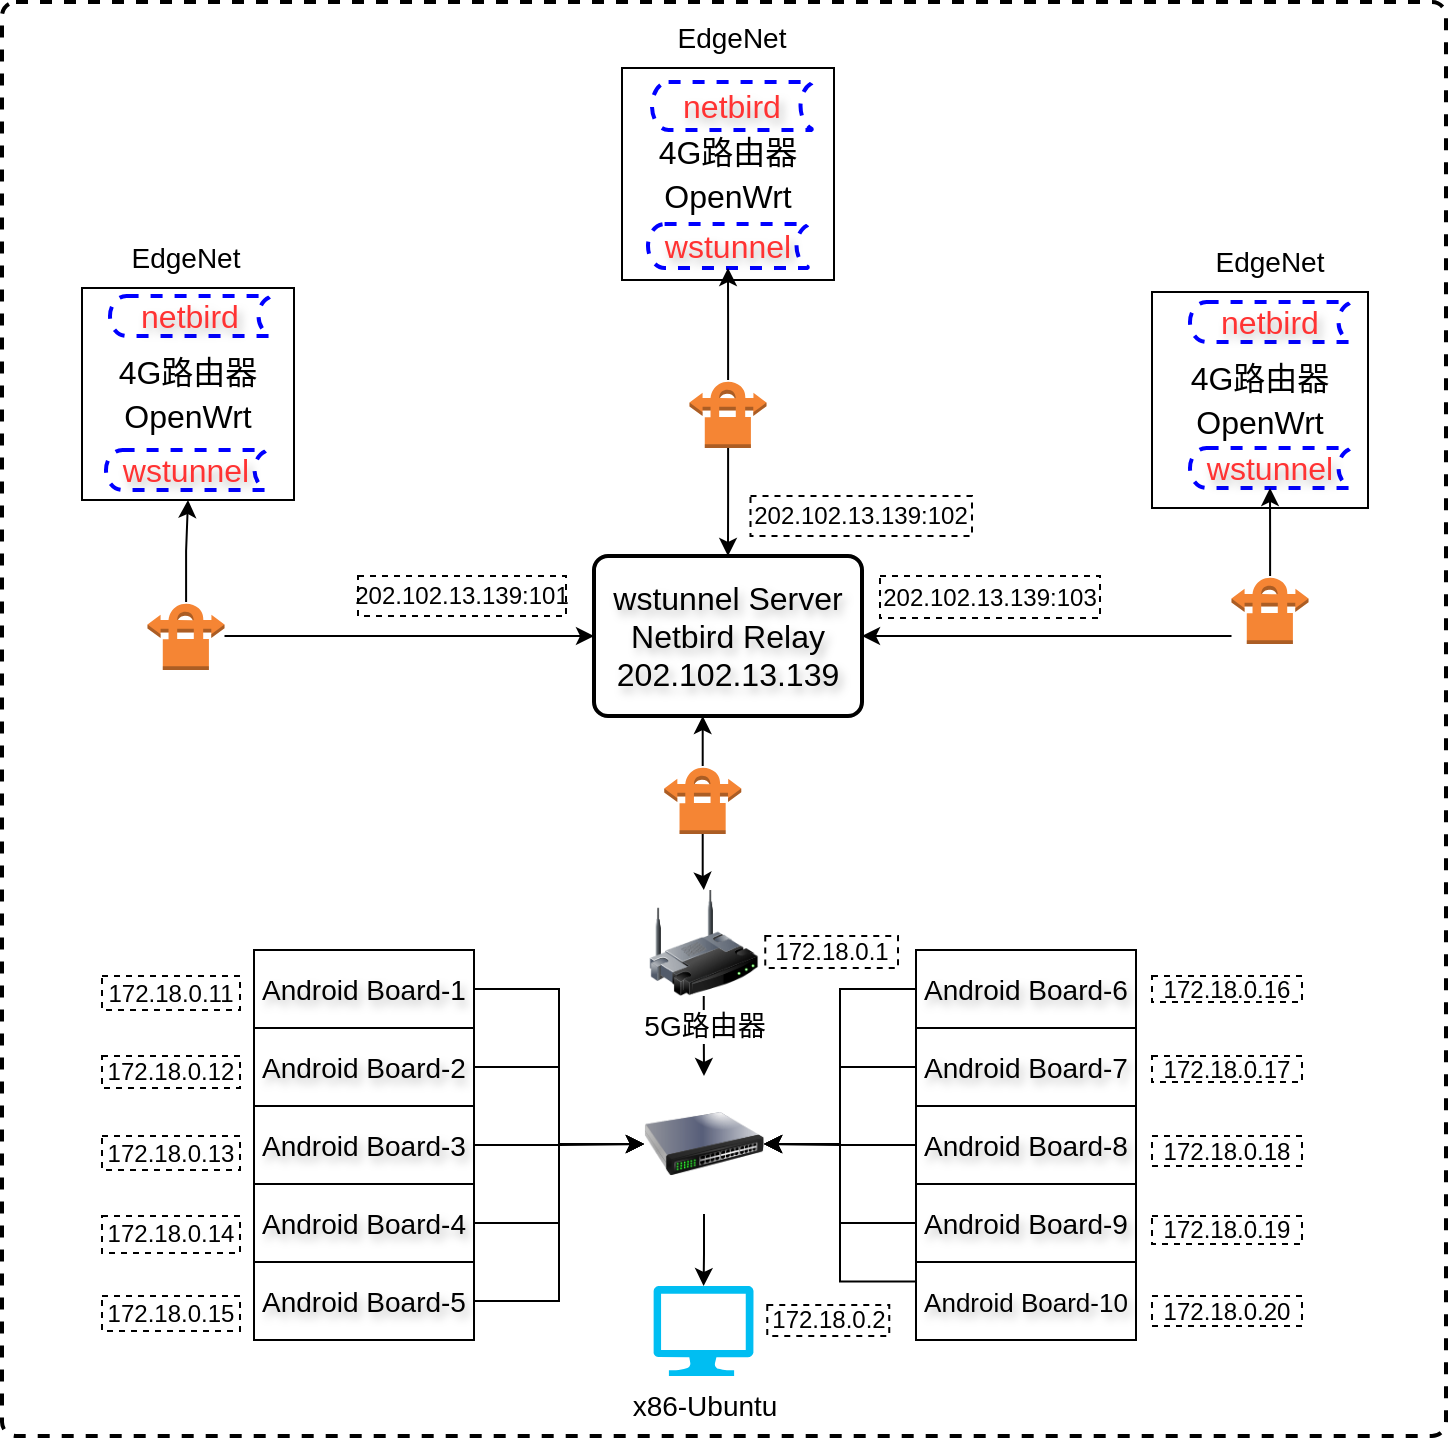 <mxfile version="24.3.1" type="github">
  <diagram name="Page-1" id="k95cxu96PvpANKo54gbj">
    <mxGraphModel dx="1008" dy="626" grid="1" gridSize="10" guides="1" tooltips="1" connect="1" arrows="1" fold="1" page="1" pageScale="1" pageWidth="850" pageHeight="1100" math="0" shadow="0">
      <root>
        <mxCell id="0" />
        <mxCell id="1" parent="0" />
        <mxCell id="baXqkoT-ITb4Wg0HV_Db-16" value="" style="rounded=1;whiteSpace=wrap;html=1;absoluteArcSize=1;arcSize=14;strokeWidth=2;dashed=1;" parent="1" vertex="1">
          <mxGeometry x="24" y="10" width="722" height="717" as="geometry" />
        </mxCell>
        <mxCell id="baXqkoT-ITb4Wg0HV_Db-1" value="&lt;font style=&quot;font-size: 16px;&quot;&gt;4G路由器&lt;br style=&quot;&quot;&gt;OpenWrt&lt;/font&gt;" style="whiteSpace=wrap;html=1;aspect=fixed;fontSize=18;" parent="1" vertex="1">
          <mxGeometry x="64" y="153" width="106" height="106" as="geometry" />
        </mxCell>
        <mxCell id="baXqkoT-ITb4Wg0HV_Db-2" value="&lt;font color=&quot;#ff3333&quot; style=&quot;font-size: 16px;&quot;&gt;wstunnel&lt;/font&gt;" style="strokeWidth=2;html=1;shape=mxgraph.flowchart.stored_data;whiteSpace=wrap;dashed=1;strokeColor=#0000FF;textShadow=1;" parent="1" vertex="1">
          <mxGeometry x="76" y="234" width="80" height="20" as="geometry" />
        </mxCell>
        <mxCell id="baXqkoT-ITb4Wg0HV_Db-3" value="&lt;font style=&quot;font-size: 16px;&quot;&gt;4G路由器&lt;br style=&quot;&quot;&gt;OpenWrt&lt;/font&gt;" style="whiteSpace=wrap;html=1;aspect=fixed;fontSize=18;" parent="1" vertex="1">
          <mxGeometry x="334" y="43" width="106" height="106" as="geometry" />
        </mxCell>
        <mxCell id="baXqkoT-ITb4Wg0HV_Db-4" value="&lt;font color=&quot;#ff3333&quot; style=&quot;font-size: 16px;&quot;&gt;wstunnel&lt;/font&gt;" style="strokeWidth=2;html=1;shape=mxgraph.flowchart.stored_data;whiteSpace=wrap;dashed=1;strokeColor=#0000FF;textShadow=1;" parent="1" vertex="1">
          <mxGeometry x="347" y="121" width="80" height="22" as="geometry" />
        </mxCell>
        <mxCell id="baXqkoT-ITb4Wg0HV_Db-5" value="&lt;font style=&quot;font-size: 16px;&quot;&gt;4G路由器&lt;br style=&quot;&quot;&gt;OpenWrt&lt;/font&gt;" style="whiteSpace=wrap;html=1;aspect=fixed;fontSize=18;" parent="1" vertex="1">
          <mxGeometry x="599" y="155" width="108" height="108" as="geometry" />
        </mxCell>
        <mxCell id="baXqkoT-ITb4Wg0HV_Db-6" value="&lt;font color=&quot;#ff3333&quot; style=&quot;font-size: 16px;&quot;&gt;wstunnel&lt;/font&gt;" style="strokeWidth=2;html=1;shape=mxgraph.flowchart.stored_data;whiteSpace=wrap;dashed=1;strokeColor=#0000FF;textShadow=1;" parent="1" vertex="1">
          <mxGeometry x="618" y="233" width="80" height="20" as="geometry" />
        </mxCell>
        <mxCell id="baXqkoT-ITb4Wg0HV_Db-7" value="&lt;font style=&quot;font-size: 16px;&quot;&gt;wstunnel Server&lt;/font&gt;&lt;div style=&quot;font-size: 16px;&quot;&gt;&lt;font style=&quot;font-size: 16px;&quot;&gt;&lt;font style=&quot;font-size: 16px;&quot;&gt;Netbird Relay&lt;br&gt;202.102.13.139&lt;/font&gt;&lt;br&gt;&lt;/font&gt;&lt;/div&gt;" style="rounded=1;whiteSpace=wrap;html=1;absoluteArcSize=1;arcSize=14;strokeWidth=2;textShadow=1;" parent="1" vertex="1">
          <mxGeometry x="320" y="287" width="134" height="80" as="geometry" />
        </mxCell>
        <mxCell id="QIEOLt8A2C5Ts_k9TT1S-1" value="202.102.13.139:101" style="rounded=0;whiteSpace=wrap;html=1;dashed=1;" parent="1" vertex="1">
          <mxGeometry x="202" y="297" width="104" height="20" as="geometry" />
        </mxCell>
        <mxCell id="QIEOLt8A2C5Ts_k9TT1S-2" value="202.102.13.139:102" style="rounded=0;whiteSpace=wrap;html=1;dashed=1;" parent="1" vertex="1">
          <mxGeometry x="398.25" y="257" width="110.75" height="20" as="geometry" />
        </mxCell>
        <mxCell id="QIEOLt8A2C5Ts_k9TT1S-3" value="202.102.13.139:103" style="rounded=0;whiteSpace=wrap;html=1;strokeColor=default;dashed=1;" parent="1" vertex="1">
          <mxGeometry x="463" y="297" width="110" height="21" as="geometry" />
        </mxCell>
        <mxCell id="QIEOLt8A2C5Ts_k9TT1S-6" style="edgeStyle=orthogonalEdgeStyle;rounded=0;orthogonalLoop=1;jettySize=auto;html=1;exitX=0.5;exitY=1;exitDx=0;exitDy=0;" parent="1" source="QIEOLt8A2C5Ts_k9TT1S-3" target="QIEOLt8A2C5Ts_k9TT1S-3" edge="1">
          <mxGeometry relative="1" as="geometry" />
        </mxCell>
        <mxCell id="bnKBnmrjRZSVHRDOUwHn-17" style="edgeStyle=orthogonalEdgeStyle;rounded=0;orthogonalLoop=1;jettySize=auto;html=1;entryX=0.5;entryY=1;entryDx=0;entryDy=0;" parent="1" source="bnKBnmrjRZSVHRDOUwHn-3" target="baXqkoT-ITb4Wg0HV_Db-1" edge="1">
          <mxGeometry relative="1" as="geometry" />
        </mxCell>
        <mxCell id="bnKBnmrjRZSVHRDOUwHn-18" style="edgeStyle=orthogonalEdgeStyle;rounded=0;orthogonalLoop=1;jettySize=auto;html=1;entryX=0;entryY=0.5;entryDx=0;entryDy=0;" parent="1" source="bnKBnmrjRZSVHRDOUwHn-3" target="baXqkoT-ITb4Wg0HV_Db-7" edge="1">
          <mxGeometry relative="1" as="geometry">
            <Array as="points" />
          </mxGeometry>
        </mxCell>
        <mxCell id="bnKBnmrjRZSVHRDOUwHn-3" value="" style="outlineConnect=0;dashed=0;verticalLabelPosition=bottom;verticalAlign=top;align=center;html=1;shape=mxgraph.aws3.vpn_connection;fillColor=#F58534;gradientColor=none;" parent="1" vertex="1">
          <mxGeometry x="96.75" y="310" width="38.5" height="34" as="geometry" />
        </mxCell>
        <mxCell id="bnKBnmrjRZSVHRDOUwHn-20" value="" style="edgeStyle=orthogonalEdgeStyle;rounded=0;orthogonalLoop=1;jettySize=auto;html=1;" parent="1" source="bnKBnmrjRZSVHRDOUwHn-5" target="baXqkoT-ITb4Wg0HV_Db-4" edge="1">
          <mxGeometry relative="1" as="geometry" />
        </mxCell>
        <mxCell id="bnKBnmrjRZSVHRDOUwHn-21" value="" style="edgeStyle=orthogonalEdgeStyle;rounded=0;orthogonalLoop=1;jettySize=auto;html=1;entryX=0.5;entryY=0;entryDx=0;entryDy=0;" parent="1" source="bnKBnmrjRZSVHRDOUwHn-5" target="baXqkoT-ITb4Wg0HV_Db-7" edge="1">
          <mxGeometry relative="1" as="geometry" />
        </mxCell>
        <mxCell id="bnKBnmrjRZSVHRDOUwHn-5" value="" style="outlineConnect=0;dashed=0;verticalLabelPosition=bottom;verticalAlign=top;align=center;html=1;shape=mxgraph.aws3.vpn_connection;fillColor=#F58534;gradientColor=none;" parent="1" vertex="1">
          <mxGeometry x="367.75" y="199" width="38.5" height="34" as="geometry" />
        </mxCell>
        <mxCell id="bnKBnmrjRZSVHRDOUwHn-15" value="" style="edgeStyle=orthogonalEdgeStyle;rounded=0;orthogonalLoop=1;jettySize=auto;html=1;" parent="1" source="bnKBnmrjRZSVHRDOUwHn-14" target="baXqkoT-ITb4Wg0HV_Db-6" edge="1">
          <mxGeometry relative="1" as="geometry" />
        </mxCell>
        <mxCell id="bnKBnmrjRZSVHRDOUwHn-16" value="" style="edgeStyle=orthogonalEdgeStyle;rounded=0;orthogonalLoop=1;jettySize=auto;html=1;entryX=1;entryY=0.5;entryDx=0;entryDy=0;" parent="1" source="bnKBnmrjRZSVHRDOUwHn-14" target="baXqkoT-ITb4Wg0HV_Db-7" edge="1">
          <mxGeometry relative="1" as="geometry">
            <Array as="points">
              <mxPoint x="624" y="327" />
              <mxPoint x="624" y="327" />
            </Array>
          </mxGeometry>
        </mxCell>
        <mxCell id="bnKBnmrjRZSVHRDOUwHn-14" value="" style="outlineConnect=0;dashed=0;verticalLabelPosition=bottom;verticalAlign=top;align=center;html=1;shape=mxgraph.aws3.vpn_connection;fillColor=#F58534;gradientColor=none;" parent="1" vertex="1">
          <mxGeometry x="638.75" y="297" width="38.5" height="34" as="geometry" />
        </mxCell>
        <mxCell id="bnKBnmrjRZSVHRDOUwHn-22" value="&lt;font color=&quot;#ff3333&quot; style=&quot;font-size: 16px;&quot;&gt;netbird&lt;/font&gt;" style="strokeWidth=2;html=1;shape=mxgraph.flowchart.stored_data;whiteSpace=wrap;dashed=1;strokeColor=#0000FF;fillStyle=auto;textShadow=1;" parent="1" vertex="1">
          <mxGeometry x="78" y="157" width="80" height="20" as="geometry" />
        </mxCell>
        <mxCell id="bnKBnmrjRZSVHRDOUwHn-24" value="&lt;font color=&quot;#ff3333&quot; style=&quot;font-size: 16px;&quot;&gt;netbird&lt;/font&gt;" style="strokeWidth=2;html=1;shape=mxgraph.flowchart.stored_data;whiteSpace=wrap;dashed=1;strokeColor=#0000FF;textShadow=1;" parent="1" vertex="1">
          <mxGeometry x="349" y="50" width="80" height="24" as="geometry" />
        </mxCell>
        <mxCell id="bnKBnmrjRZSVHRDOUwHn-25" value="&lt;font color=&quot;#ff3333&quot; style=&quot;font-size: 16px;&quot;&gt;netbird&lt;/font&gt;" style="strokeWidth=2;html=1;shape=mxgraph.flowchart.stored_data;whiteSpace=wrap;dashed=1;strokeColor=#0000FF;textShadow=1;" parent="1" vertex="1">
          <mxGeometry x="618" y="160" width="80" height="20" as="geometry" />
        </mxCell>
        <mxCell id="bnKBnmrjRZSVHRDOUwHn-56" value="" style="edgeStyle=orthogonalEdgeStyle;rounded=0;orthogonalLoop=1;jettySize=auto;html=1;" parent="1" source="bnKBnmrjRZSVHRDOUwHn-26" target="bnKBnmrjRZSVHRDOUwHn-55" edge="1">
          <mxGeometry relative="1" as="geometry" />
        </mxCell>
        <mxCell id="bnKBnmrjRZSVHRDOUwHn-26" value="" style="image;html=1;image=img/lib/clip_art/networking/Switch_128x128.png" parent="1" vertex="1">
          <mxGeometry x="345" y="546" width="60" height="70" as="geometry" />
        </mxCell>
        <mxCell id="bnKBnmrjRZSVHRDOUwHn-42" style="edgeStyle=orthogonalEdgeStyle;rounded=0;orthogonalLoop=1;jettySize=auto;html=1;exitX=1;exitY=0.5;exitDx=0;exitDy=0;entryX=0;entryY=0.5;entryDx=0;entryDy=0;" parent="1" source="bnKBnmrjRZSVHRDOUwHn-29" target="bnKBnmrjRZSVHRDOUwHn-26" edge="1">
          <mxGeometry relative="1" as="geometry" />
        </mxCell>
        <mxCell id="bnKBnmrjRZSVHRDOUwHn-29" value="&lt;font style=&quot;font-size: 14px;&quot;&gt;Android Board-3&lt;/font&gt;" style="rounded=0;whiteSpace=wrap;html=1;textShadow=1;" parent="1" vertex="1">
          <mxGeometry x="150" y="562" width="110" height="39" as="geometry" />
        </mxCell>
        <mxCell id="bnKBnmrjRZSVHRDOUwHn-40" style="edgeStyle=orthogonalEdgeStyle;rounded=0;orthogonalLoop=1;jettySize=auto;html=1;entryX=0;entryY=0.5;entryDx=0;entryDy=0;" parent="1" source="bnKBnmrjRZSVHRDOUwHn-30" target="bnKBnmrjRZSVHRDOUwHn-26" edge="1">
          <mxGeometry relative="1" as="geometry" />
        </mxCell>
        <mxCell id="bnKBnmrjRZSVHRDOUwHn-30" value="&lt;font style=&quot;font-size: 14px;&quot;&gt;Android Board-1&lt;/font&gt;" style="rounded=0;whiteSpace=wrap;html=1;textShadow=1;" parent="1" vertex="1">
          <mxGeometry x="150" y="484" width="110" height="39" as="geometry" />
        </mxCell>
        <mxCell id="bnKBnmrjRZSVHRDOUwHn-50" style="edgeStyle=orthogonalEdgeStyle;rounded=0;orthogonalLoop=1;jettySize=auto;html=1;exitX=0;exitY=0.5;exitDx=0;exitDy=0;entryX=1;entryY=0.5;entryDx=0;entryDy=0;" parent="1" source="bnKBnmrjRZSVHRDOUwHn-31" target="bnKBnmrjRZSVHRDOUwHn-26" edge="1">
          <mxGeometry relative="1" as="geometry" />
        </mxCell>
        <mxCell id="bnKBnmrjRZSVHRDOUwHn-31" value="&lt;font style=&quot;font-size: 14px;&quot;&gt;Android Board-9&lt;/font&gt;" style="rounded=0;whiteSpace=wrap;html=1;textShadow=1;" parent="1" vertex="1">
          <mxGeometry x="481" y="601" width="110" height="39" as="geometry" />
        </mxCell>
        <mxCell id="bnKBnmrjRZSVHRDOUwHn-43" style="edgeStyle=orthogonalEdgeStyle;rounded=0;orthogonalLoop=1;jettySize=auto;html=1;exitX=1;exitY=0.5;exitDx=0;exitDy=0;entryX=0;entryY=0.5;entryDx=0;entryDy=0;" parent="1" source="bnKBnmrjRZSVHRDOUwHn-32" target="bnKBnmrjRZSVHRDOUwHn-26" edge="1">
          <mxGeometry relative="1" as="geometry" />
        </mxCell>
        <mxCell id="bnKBnmrjRZSVHRDOUwHn-32" value="&lt;font style=&quot;font-size: 14px;&quot;&gt;Android&lt;/font&gt;&lt;span style=&quot;font-size: 14px; background-color: initial;&quot;&gt;&amp;nbsp;Board-4&lt;/span&gt;" style="rounded=0;whiteSpace=wrap;html=1;textShadow=1;" parent="1" vertex="1">
          <mxGeometry x="150" y="601" width="110" height="39" as="geometry" />
        </mxCell>
        <mxCell id="bnKBnmrjRZSVHRDOUwHn-49" style="edgeStyle=orthogonalEdgeStyle;rounded=0;orthogonalLoop=1;jettySize=auto;html=1;exitX=0;exitY=0.5;exitDx=0;exitDy=0;entryX=1;entryY=0.5;entryDx=0;entryDy=0;" parent="1" source="bnKBnmrjRZSVHRDOUwHn-33" target="bnKBnmrjRZSVHRDOUwHn-26" edge="1">
          <mxGeometry relative="1" as="geometry" />
        </mxCell>
        <mxCell id="bnKBnmrjRZSVHRDOUwHn-33" value="&lt;font style=&quot;font-size: 14px;&quot;&gt;Android Board-8&lt;/font&gt;" style="rounded=0;whiteSpace=wrap;html=1;textShadow=1;" parent="1" vertex="1">
          <mxGeometry x="481" y="562" width="110" height="39" as="geometry" />
        </mxCell>
        <mxCell id="bnKBnmrjRZSVHRDOUwHn-44" style="edgeStyle=orthogonalEdgeStyle;rounded=0;orthogonalLoop=1;jettySize=auto;html=1;exitX=1;exitY=0.5;exitDx=0;exitDy=0;entryX=0;entryY=0.5;entryDx=0;entryDy=0;" parent="1" source="bnKBnmrjRZSVHRDOUwHn-34" target="bnKBnmrjRZSVHRDOUwHn-26" edge="1">
          <mxGeometry relative="1" as="geometry" />
        </mxCell>
        <mxCell id="bnKBnmrjRZSVHRDOUwHn-34" value="&lt;font style=&quot;font-size: 14px;&quot;&gt;Android Board-5&lt;/font&gt;" style="rounded=0;whiteSpace=wrap;html=1;textShadow=1;" parent="1" vertex="1">
          <mxGeometry x="150" y="640" width="110" height="39" as="geometry" />
        </mxCell>
        <mxCell id="bnKBnmrjRZSVHRDOUwHn-41" style="edgeStyle=orthogonalEdgeStyle;rounded=0;orthogonalLoop=1;jettySize=auto;html=1;" parent="1" source="bnKBnmrjRZSVHRDOUwHn-35" target="bnKBnmrjRZSVHRDOUwHn-26" edge="1">
          <mxGeometry relative="1" as="geometry" />
        </mxCell>
        <mxCell id="bnKBnmrjRZSVHRDOUwHn-35" value="&lt;font style=&quot;font-size: 14px;&quot;&gt;Android Board-2&lt;/font&gt;" style="rounded=0;whiteSpace=wrap;html=1;textShadow=1;" parent="1" vertex="1">
          <mxGeometry x="150" y="523" width="110" height="39" as="geometry" />
        </mxCell>
        <mxCell id="bnKBnmrjRZSVHRDOUwHn-53" style="edgeStyle=orthogonalEdgeStyle;rounded=0;orthogonalLoop=1;jettySize=auto;html=1;exitX=0;exitY=0.25;exitDx=0;exitDy=0;entryX=1;entryY=0.5;entryDx=0;entryDy=0;" parent="1" source="bnKBnmrjRZSVHRDOUwHn-36" target="bnKBnmrjRZSVHRDOUwHn-26" edge="1">
          <mxGeometry relative="1" as="geometry" />
        </mxCell>
        <mxCell id="bnKBnmrjRZSVHRDOUwHn-36" value="&lt;font style=&quot;font-size: 13px;&quot;&gt;Android Board-10&lt;/font&gt;" style="rounded=0;whiteSpace=wrap;html=1;textShadow=1;" parent="1" vertex="1">
          <mxGeometry x="481" y="640" width="110" height="39" as="geometry" />
        </mxCell>
        <mxCell id="bnKBnmrjRZSVHRDOUwHn-45" value="" style="edgeStyle=orthogonalEdgeStyle;rounded=0;orthogonalLoop=1;jettySize=auto;html=1;entryX=1;entryY=0.5;entryDx=0;entryDy=0;" parent="1" source="bnKBnmrjRZSVHRDOUwHn-37" target="bnKBnmrjRZSVHRDOUwHn-26" edge="1">
          <mxGeometry relative="1" as="geometry">
            <Array as="points" />
          </mxGeometry>
        </mxCell>
        <mxCell id="bnKBnmrjRZSVHRDOUwHn-37" value="&lt;font style=&quot;font-size: 14px;&quot;&gt;Android Board-6&lt;/font&gt;" style="rounded=0;whiteSpace=wrap;html=1;textShadow=1;" parent="1" vertex="1">
          <mxGeometry x="481" y="484" width="110" height="39" as="geometry" />
        </mxCell>
        <mxCell id="bnKBnmrjRZSVHRDOUwHn-48" style="edgeStyle=orthogonalEdgeStyle;rounded=0;orthogonalLoop=1;jettySize=auto;html=1;exitX=0;exitY=0.5;exitDx=0;exitDy=0;entryX=1;entryY=0.5;entryDx=0;entryDy=0;" parent="1" source="bnKBnmrjRZSVHRDOUwHn-38" target="bnKBnmrjRZSVHRDOUwHn-26" edge="1">
          <mxGeometry relative="1" as="geometry" />
        </mxCell>
        <mxCell id="bnKBnmrjRZSVHRDOUwHn-38" value="&lt;font style=&quot;font-size: 14px;&quot;&gt;Android Board-7&lt;/font&gt;" style="rounded=0;whiteSpace=wrap;html=1;textShadow=1;" parent="1" vertex="1">
          <mxGeometry x="481" y="523" width="110" height="39" as="geometry" />
        </mxCell>
        <mxCell id="bnKBnmrjRZSVHRDOUwHn-54" value="" style="edgeStyle=orthogonalEdgeStyle;rounded=0;orthogonalLoop=1;jettySize=auto;html=1;exitX=0.5;exitY=1;exitDx=0;exitDy=0;" parent="1" source="bnKBnmrjRZSVHRDOUwHn-39" edge="1">
          <mxGeometry relative="1" as="geometry">
            <mxPoint x="374.9" y="531" as="sourcePoint" />
            <mxPoint x="375" y="547" as="targetPoint" />
          </mxGeometry>
        </mxCell>
        <mxCell id="bnKBnmrjRZSVHRDOUwHn-57" value="" style="edgeStyle=orthogonalEdgeStyle;rounded=0;orthogonalLoop=1;jettySize=auto;html=1;" parent="1" source="bnKBnmrjRZSVHRDOUwHn-58" target="baXqkoT-ITb4Wg0HV_Db-7" edge="1">
          <mxGeometry relative="1" as="geometry">
            <Array as="points">
              <mxPoint x="374" y="377" />
              <mxPoint x="374" y="377" />
            </Array>
          </mxGeometry>
        </mxCell>
        <mxCell id="bnKBnmrjRZSVHRDOUwHn-39" value="&lt;font style=&quot;font-size: 14px;&quot;&gt;5G路由器&lt;/font&gt;" style="image;html=1;image=img/lib/clip_art/networking/Wireless_Router_128x128.png" parent="1" vertex="1">
          <mxGeometry x="342" y="454" width="65.75" height="53" as="geometry" />
        </mxCell>
        <mxCell id="bnKBnmrjRZSVHRDOUwHn-55" value="&lt;font style=&quot;font-size: 14px;&quot;&gt;x86-Ubuntu&lt;/font&gt;" style="verticalLabelPosition=bottom;html=1;verticalAlign=top;align=center;strokeColor=none;fillColor=#00BEF2;shape=mxgraph.azure.computer;pointerEvents=1;" parent="1" vertex="1">
          <mxGeometry x="349.75" y="652" width="50" height="45" as="geometry" />
        </mxCell>
        <mxCell id="bnKBnmrjRZSVHRDOUwHn-61" value="" style="edgeStyle=orthogonalEdgeStyle;rounded=0;orthogonalLoop=1;jettySize=auto;html=1;" parent="1" source="bnKBnmrjRZSVHRDOUwHn-58" target="bnKBnmrjRZSVHRDOUwHn-39" edge="1">
          <mxGeometry relative="1" as="geometry" />
        </mxCell>
        <mxCell id="bnKBnmrjRZSVHRDOUwHn-58" value="" style="outlineConnect=0;dashed=0;verticalLabelPosition=bottom;verticalAlign=top;align=center;html=1;shape=mxgraph.aws3.vpn_connection;fillColor=#F58534;gradientColor=none;" parent="1" vertex="1">
          <mxGeometry x="355.13" y="392" width="38.5" height="34" as="geometry" />
        </mxCell>
        <mxCell id="bnKBnmrjRZSVHRDOUwHn-62" value="172.18.0.11" style="rounded=0;whiteSpace=wrap;html=1;dashed=1;" parent="1" vertex="1">
          <mxGeometry x="74" y="497" width="69" height="17" as="geometry" />
        </mxCell>
        <mxCell id="bnKBnmrjRZSVHRDOUwHn-63" value="172.18.0.12" style="rounded=0;whiteSpace=wrap;html=1;dashed=1;" parent="1" vertex="1">
          <mxGeometry x="74" y="537" width="69" height="16" as="geometry" />
        </mxCell>
        <mxCell id="bnKBnmrjRZSVHRDOUwHn-64" value="172.18.0.13" style="rounded=0;whiteSpace=wrap;html=1;dashed=1;" parent="1" vertex="1">
          <mxGeometry x="74" y="577" width="69" height="17" as="geometry" />
        </mxCell>
        <mxCell id="bnKBnmrjRZSVHRDOUwHn-65" value="172.18.0.14" style="rounded=0;whiteSpace=wrap;html=1;dashed=1;" parent="1" vertex="1">
          <mxGeometry x="74" y="617" width="69" height="18.5" as="geometry" />
        </mxCell>
        <mxCell id="bnKBnmrjRZSVHRDOUwHn-66" value="172.18.0.20" style="rounded=0;whiteSpace=wrap;html=1;dashed=1;" parent="1" vertex="1">
          <mxGeometry x="599" y="657" width="75" height="15" as="geometry" />
        </mxCell>
        <mxCell id="bnKBnmrjRZSVHRDOUwHn-67" value="172.18.0.19" style="rounded=0;whiteSpace=wrap;html=1;dashed=1;" parent="1" vertex="1">
          <mxGeometry x="599" y="617" width="75" height="14" as="geometry" />
        </mxCell>
        <mxCell id="bnKBnmrjRZSVHRDOUwHn-68" value="172.18.0.18" style="rounded=0;whiteSpace=wrap;html=1;dashed=1;" parent="1" vertex="1">
          <mxGeometry x="599" y="577" width="75" height="15" as="geometry" />
        </mxCell>
        <mxCell id="bnKBnmrjRZSVHRDOUwHn-69" value="172.18.0.17" style="rounded=0;whiteSpace=wrap;html=1;dashed=1;" parent="1" vertex="1">
          <mxGeometry x="599" y="537" width="75" height="13" as="geometry" />
        </mxCell>
        <mxCell id="bnKBnmrjRZSVHRDOUwHn-70" value="172.18.0.16" style="rounded=0;whiteSpace=wrap;html=1;dashed=1;" parent="1" vertex="1">
          <mxGeometry x="599" y="497" width="75" height="13" as="geometry" />
        </mxCell>
        <mxCell id="bnKBnmrjRZSVHRDOUwHn-71" value="172.18.0.15" style="rounded=0;whiteSpace=wrap;html=1;dashed=1;" parent="1" vertex="1">
          <mxGeometry x="74" y="657" width="69" height="17.5" as="geometry" />
        </mxCell>
        <mxCell id="bnKBnmrjRZSVHRDOUwHn-73" value="172.18.0.2" style="rounded=0;whiteSpace=wrap;html=1;dashed=1;" parent="1" vertex="1">
          <mxGeometry x="406.63" y="661.5" width="61" height="15.5" as="geometry" />
        </mxCell>
        <mxCell id="bnKBnmrjRZSVHRDOUwHn-74" value="172.18.0.1" style="rounded=0;whiteSpace=wrap;html=1;dashed=1;" parent="1" vertex="1">
          <mxGeometry x="405.63" y="477" width="66.37" height="16" as="geometry" />
        </mxCell>
        <mxCell id="dSFp6ai6kg8EnqvrwB3i-1" value="&lt;font style=&quot;font-size: 14px;&quot;&gt;EdgeNet&lt;/font&gt;" style="text;strokeColor=none;align=center;fillColor=none;html=1;verticalAlign=middle;whiteSpace=wrap;rounded=0;" vertex="1" parent="1">
          <mxGeometry x="86" y="123" width="60" height="30" as="geometry" />
        </mxCell>
        <mxCell id="dSFp6ai6kg8EnqvrwB3i-2" value="&lt;font style=&quot;font-size: 14px;&quot;&gt;EdgeNet&lt;/font&gt;" style="text;strokeColor=none;align=center;fillColor=none;html=1;verticalAlign=middle;whiteSpace=wrap;rounded=0;" vertex="1" parent="1">
          <mxGeometry x="628" y="125" width="60" height="30" as="geometry" />
        </mxCell>
        <mxCell id="dSFp6ai6kg8EnqvrwB3i-3" value="&lt;font style=&quot;font-size: 14px;&quot;&gt;EdgeNet&lt;/font&gt;" style="text;strokeColor=none;align=center;fillColor=none;html=1;verticalAlign=middle;whiteSpace=wrap;rounded=0;" vertex="1" parent="1">
          <mxGeometry x="359" y="13" width="60" height="30" as="geometry" />
        </mxCell>
      </root>
    </mxGraphModel>
  </diagram>
</mxfile>
